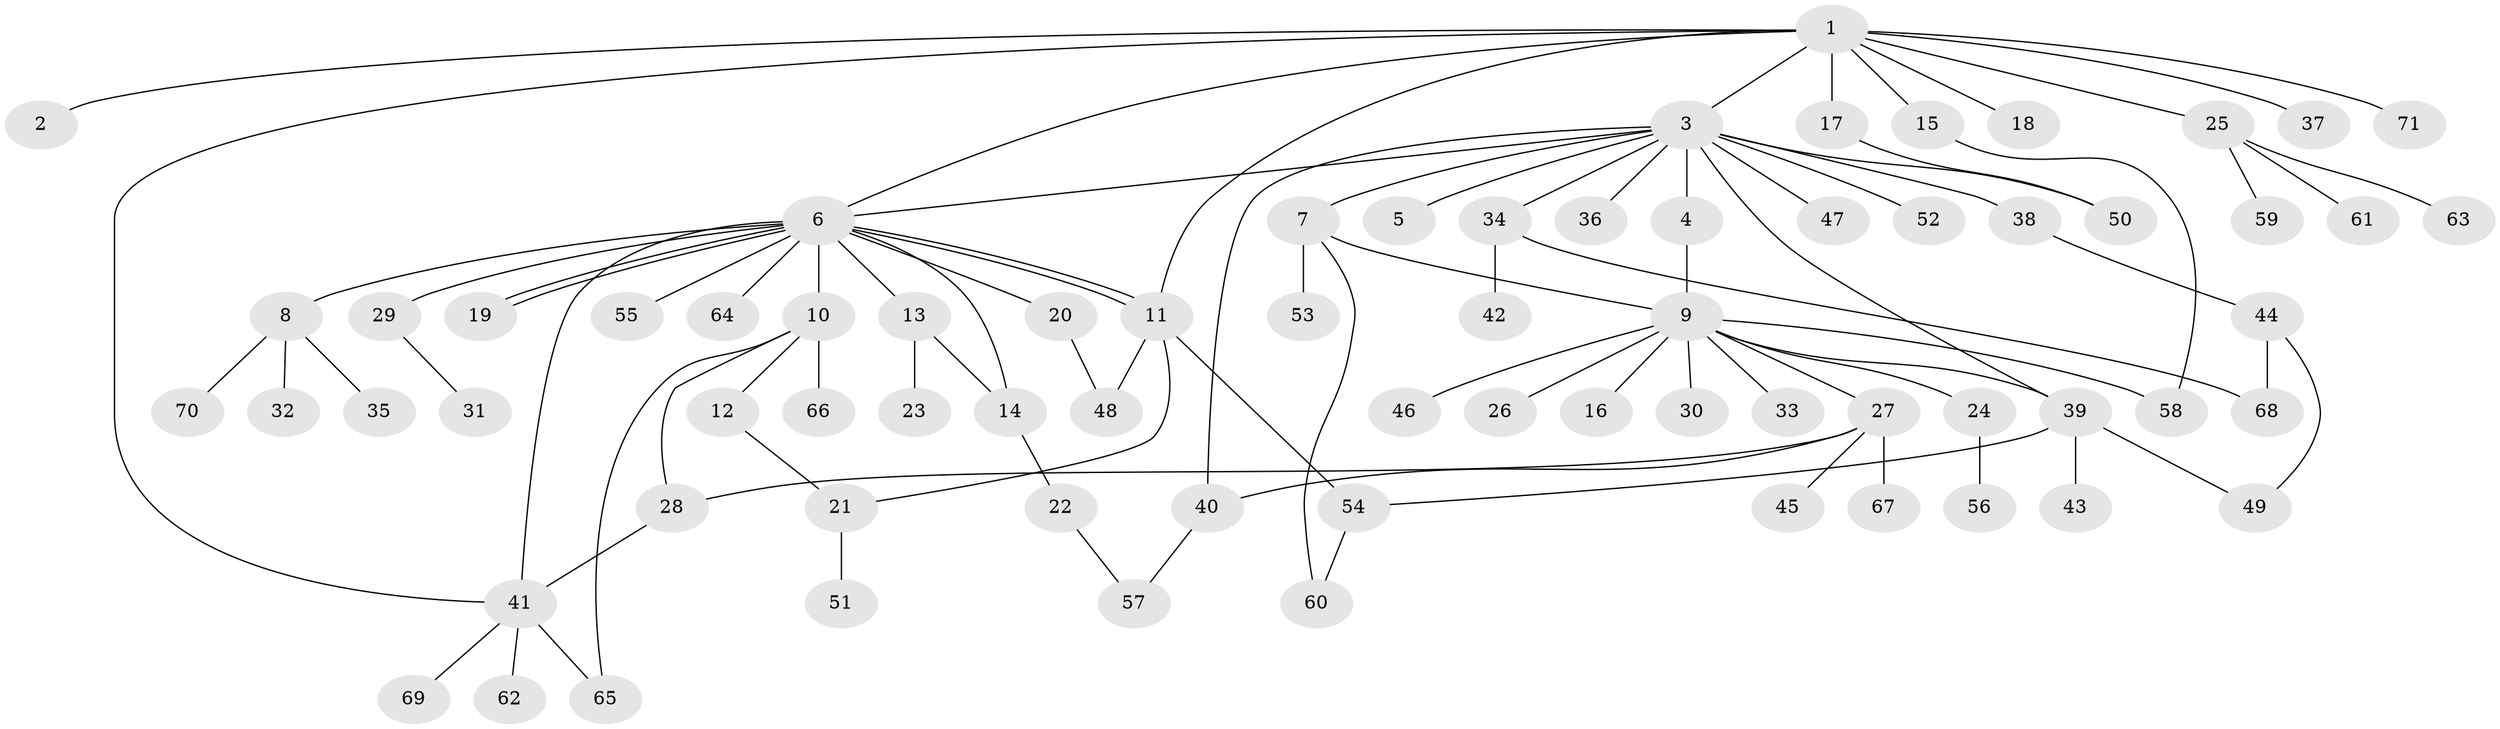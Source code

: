 // Generated by graph-tools (version 1.1) at 2025/25/03/09/25 03:25:59]
// undirected, 71 vertices, 91 edges
graph export_dot {
graph [start="1"]
  node [color=gray90,style=filled];
  1;
  2;
  3;
  4;
  5;
  6;
  7;
  8;
  9;
  10;
  11;
  12;
  13;
  14;
  15;
  16;
  17;
  18;
  19;
  20;
  21;
  22;
  23;
  24;
  25;
  26;
  27;
  28;
  29;
  30;
  31;
  32;
  33;
  34;
  35;
  36;
  37;
  38;
  39;
  40;
  41;
  42;
  43;
  44;
  45;
  46;
  47;
  48;
  49;
  50;
  51;
  52;
  53;
  54;
  55;
  56;
  57;
  58;
  59;
  60;
  61;
  62;
  63;
  64;
  65;
  66;
  67;
  68;
  69;
  70;
  71;
  1 -- 2;
  1 -- 3;
  1 -- 6;
  1 -- 11;
  1 -- 15;
  1 -- 17;
  1 -- 18;
  1 -- 25;
  1 -- 37;
  1 -- 41;
  1 -- 71;
  3 -- 4;
  3 -- 5;
  3 -- 6;
  3 -- 7;
  3 -- 34;
  3 -- 36;
  3 -- 38;
  3 -- 39;
  3 -- 40;
  3 -- 47;
  3 -- 50;
  3 -- 52;
  4 -- 9;
  6 -- 8;
  6 -- 10;
  6 -- 11;
  6 -- 11;
  6 -- 13;
  6 -- 14;
  6 -- 19;
  6 -- 19;
  6 -- 20;
  6 -- 29;
  6 -- 41;
  6 -- 55;
  6 -- 64;
  7 -- 9;
  7 -- 53;
  7 -- 60;
  8 -- 32;
  8 -- 35;
  8 -- 70;
  9 -- 16;
  9 -- 24;
  9 -- 26;
  9 -- 27;
  9 -- 30;
  9 -- 33;
  9 -- 39;
  9 -- 46;
  9 -- 58;
  10 -- 12;
  10 -- 28;
  10 -- 65;
  10 -- 66;
  11 -- 21;
  11 -- 48;
  11 -- 54;
  12 -- 21;
  13 -- 14;
  13 -- 23;
  14 -- 22;
  15 -- 58;
  17 -- 50;
  20 -- 48;
  21 -- 51;
  22 -- 57;
  24 -- 56;
  25 -- 59;
  25 -- 61;
  25 -- 63;
  27 -- 28;
  27 -- 40;
  27 -- 45;
  27 -- 67;
  28 -- 41;
  29 -- 31;
  34 -- 42;
  34 -- 68;
  38 -- 44;
  39 -- 43;
  39 -- 49;
  39 -- 54;
  40 -- 57;
  41 -- 62;
  41 -- 65;
  41 -- 69;
  44 -- 49;
  44 -- 68;
  54 -- 60;
}
